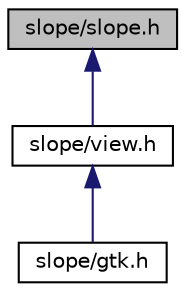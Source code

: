 digraph "slope/slope.h"
{
  edge [fontname="Helvetica",fontsize="10",labelfontname="Helvetica",labelfontsize="10"];
  node [fontname="Helvetica",fontsize="10",shape=record];
  Node1 [label="slope/slope.h",height=0.2,width=0.4,color="black", fillcolor="grey75", style="filled", fontcolor="black"];
  Node1 -> Node2 [dir="back",color="midnightblue",fontsize="10",style="solid"];
  Node2 [label="slope/view.h",height=0.2,width=0.4,color="black", fillcolor="white", style="filled",URL="$view_8h_source.html"];
  Node2 -> Node3 [dir="back",color="midnightblue",fontsize="10",style="solid"];
  Node3 [label="slope/gtk.h",height=0.2,width=0.4,color="black", fillcolor="white", style="filled",URL="$gtk_8h_source.html"];
}
